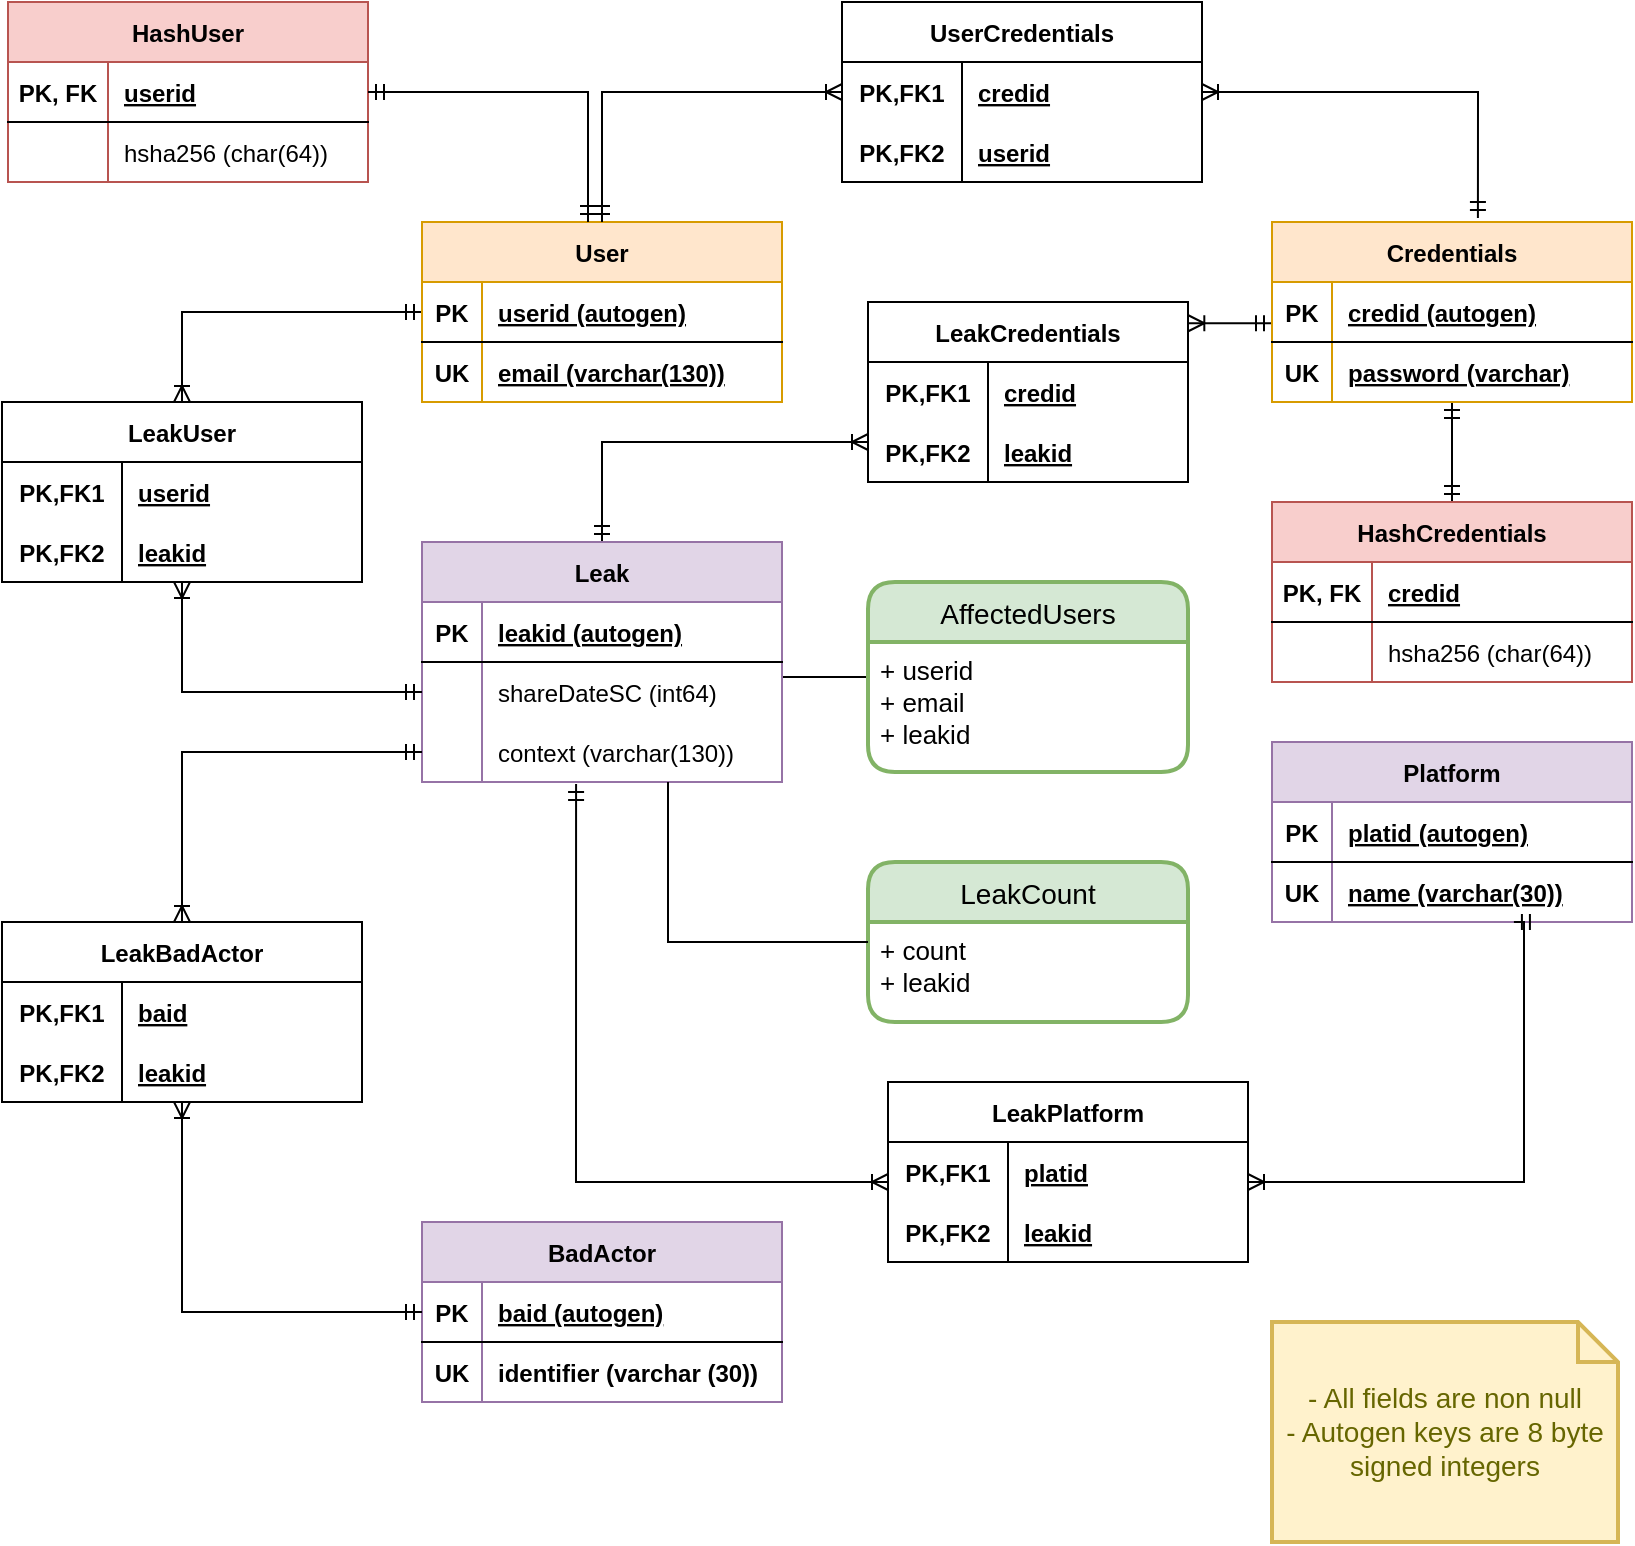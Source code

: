 <mxfile version="20.7.4" type="device"><diagram id="2lZvDwPtLDNvlk9NpmZA" name="Página-1"><mxGraphModel dx="1434" dy="802" grid="1" gridSize="10" guides="1" tooltips="1" connect="1" arrows="1" fold="1" page="1" pageScale="1" pageWidth="827" pageHeight="1169" math="0" shadow="0"><root><mxCell id="0"/><mxCell id="1" parent="0"/><mxCell id="oQbs-9D3f57Cj6SxZr3Y-17" style="edgeStyle=orthogonalEdgeStyle;rounded=0;orthogonalLoop=1;jettySize=auto;html=1;entryX=1.001;entryY=0.118;entryDx=0;entryDy=0;entryPerimeter=0;startArrow=ERmandOne;startFill=0;endArrow=ERoneToMany;endFill=0;exitX=0;exitY=0.687;exitDx=0;exitDy=0;exitPerimeter=0;" parent="1" source="utP0PABPu5O3EFl9g8AY-45" target="oQbs-9D3f57Cj6SxZr3Y-1" edge="1"><mxGeometry relative="1" as="geometry"><Array as="points"/></mxGeometry></mxCell><mxCell id="utP0PABPu5O3EFl9g8AY-27" value="UserCredentials" style="shape=table;startSize=30;container=1;collapsible=1;childLayout=tableLayout;fixedRows=1;rowLines=0;fontStyle=1;align=center;resizeLast=1;" parent="1" vertex="1"><mxGeometry x="427" y="40" width="180" height="90" as="geometry"/></mxCell><mxCell id="utP0PABPu5O3EFl9g8AY-28" value="" style="shape=tableRow;horizontal=0;startSize=0;swimlaneHead=0;swimlaneBody=0;fillColor=none;collapsible=0;dropTarget=0;points=[[0,0.5],[1,0.5]];portConstraint=eastwest;top=0;left=0;right=0;bottom=0;" parent="utP0PABPu5O3EFl9g8AY-27" vertex="1"><mxGeometry y="30" width="180" height="30" as="geometry"/></mxCell><mxCell id="utP0PABPu5O3EFl9g8AY-29" value="PK,FK1" style="shape=partialRectangle;connectable=0;fillColor=none;top=0;left=0;bottom=0;right=0;fontStyle=1;overflow=hidden;" parent="utP0PABPu5O3EFl9g8AY-28" vertex="1"><mxGeometry width="60" height="30" as="geometry"><mxRectangle width="60" height="30" as="alternateBounds"/></mxGeometry></mxCell><mxCell id="utP0PABPu5O3EFl9g8AY-30" value="credid" style="shape=partialRectangle;connectable=0;fillColor=none;top=0;left=0;bottom=0;right=0;align=left;spacingLeft=6;fontStyle=5;overflow=hidden;" parent="utP0PABPu5O3EFl9g8AY-28" vertex="1"><mxGeometry x="60" width="120" height="30" as="geometry"><mxRectangle width="120" height="30" as="alternateBounds"/></mxGeometry></mxCell><mxCell id="utP0PABPu5O3EFl9g8AY-31" value="" style="shape=tableRow;horizontal=0;startSize=0;swimlaneHead=0;swimlaneBody=0;fillColor=none;collapsible=0;dropTarget=0;points=[[0,0.5],[1,0.5]];portConstraint=eastwest;top=0;left=0;right=0;bottom=1;" parent="utP0PABPu5O3EFl9g8AY-27" vertex="1"><mxGeometry y="60" width="180" height="30" as="geometry"/></mxCell><mxCell id="utP0PABPu5O3EFl9g8AY-32" value="PK,FK2" style="shape=partialRectangle;connectable=0;fillColor=none;top=0;left=0;bottom=0;right=0;fontStyle=1;overflow=hidden;" parent="utP0PABPu5O3EFl9g8AY-31" vertex="1"><mxGeometry width="60" height="30" as="geometry"><mxRectangle width="60" height="30" as="alternateBounds"/></mxGeometry></mxCell><mxCell id="utP0PABPu5O3EFl9g8AY-33" value="userid" style="shape=partialRectangle;connectable=0;fillColor=none;top=0;left=0;bottom=0;right=0;align=left;spacingLeft=6;fontStyle=5;overflow=hidden;" parent="utP0PABPu5O3EFl9g8AY-31" vertex="1"><mxGeometry x="60" width="120" height="30" as="geometry"><mxRectangle width="120" height="30" as="alternateBounds"/></mxGeometry></mxCell><mxCell id="7g5kdGe2M9_2REPVKnSn-35" style="edgeStyle=orthogonalEdgeStyle;rounded=0;orthogonalLoop=1;jettySize=auto;html=1;startArrow=ERmandOne;startFill=0;endArrow=ERmandOne;endFill=0;" edge="1" parent="1" source="utP0PABPu5O3EFl9g8AY-44" target="7g5kdGe2M9_2REPVKnSn-27"><mxGeometry relative="1" as="geometry"/></mxCell><mxCell id="utP0PABPu5O3EFl9g8AY-44" value="Credentials" style="shape=table;startSize=30;container=1;collapsible=1;childLayout=tableLayout;fixedRows=1;rowLines=0;fontStyle=1;align=center;resizeLast=1;fillColor=#ffe6cc;strokeColor=#d79b00;" parent="1" vertex="1"><mxGeometry x="642" y="150" width="180" height="90" as="geometry"/></mxCell><mxCell id="utP0PABPu5O3EFl9g8AY-45" value="" style="shape=tableRow;horizontal=0;startSize=0;swimlaneHead=0;swimlaneBody=0;fillColor=none;collapsible=0;dropTarget=0;points=[[0,0.5],[1,0.5]];portConstraint=eastwest;top=0;left=0;right=0;bottom=1;" parent="utP0PABPu5O3EFl9g8AY-44" vertex="1"><mxGeometry y="30" width="180" height="30" as="geometry"/></mxCell><mxCell id="utP0PABPu5O3EFl9g8AY-46" value="PK" style="shape=partialRectangle;connectable=0;fillColor=none;top=0;left=0;bottom=0;right=0;fontStyle=1;overflow=hidden;" parent="utP0PABPu5O3EFl9g8AY-45" vertex="1"><mxGeometry width="30" height="30" as="geometry"><mxRectangle width="30" height="30" as="alternateBounds"/></mxGeometry></mxCell><mxCell id="utP0PABPu5O3EFl9g8AY-47" value="credid (autogen)" style="shape=partialRectangle;connectable=0;fillColor=none;top=0;left=0;bottom=0;right=0;align=left;spacingLeft=6;fontStyle=5;overflow=hidden;" parent="utP0PABPu5O3EFl9g8AY-45" vertex="1"><mxGeometry x="30" width="150" height="30" as="geometry"><mxRectangle width="150" height="30" as="alternateBounds"/></mxGeometry></mxCell><mxCell id="utP0PABPu5O3EFl9g8AY-48" value="" style="shape=tableRow;horizontal=0;startSize=0;swimlaneHead=0;swimlaneBody=0;fillColor=none;collapsible=0;dropTarget=0;points=[[0,0.5],[1,0.5]];portConstraint=eastwest;top=0;left=0;right=0;bottom=0;" parent="utP0PABPu5O3EFl9g8AY-44" vertex="1"><mxGeometry y="60" width="180" height="30" as="geometry"/></mxCell><mxCell id="utP0PABPu5O3EFl9g8AY-49" value="UK" style="shape=partialRectangle;connectable=0;fillColor=none;top=0;left=0;bottom=0;right=0;editable=1;overflow=hidden;fontStyle=1" parent="utP0PABPu5O3EFl9g8AY-48" vertex="1"><mxGeometry width="30" height="30" as="geometry"><mxRectangle width="30" height="30" as="alternateBounds"/></mxGeometry></mxCell><mxCell id="utP0PABPu5O3EFl9g8AY-50" value="password (varchar)" style="shape=partialRectangle;connectable=0;fillColor=none;top=0;left=0;bottom=0;right=0;align=left;spacingLeft=6;overflow=hidden;fontStyle=5" parent="utP0PABPu5O3EFl9g8AY-48" vertex="1"><mxGeometry x="30" width="150" height="30" as="geometry"><mxRectangle width="150" height="30" as="alternateBounds"/></mxGeometry></mxCell><mxCell id="O2wscALlZlWQ1jDV1_Ka-6" style="edgeStyle=orthogonalEdgeStyle;rounded=0;orthogonalLoop=1;jettySize=auto;html=1;fontSize=13;endArrow=none;endFill=0;entryX=0;entryY=0.5;entryDx=0;entryDy=0;" parent="1" source="utP0PABPu5O3EFl9g8AY-65" target="O2wscALlZlWQ1jDV1_Ka-1" edge="1"><mxGeometry relative="1" as="geometry"><mxPoint x="410" y="260" as="targetPoint"/><Array as="points"><mxPoint x="440" y="378"/></Array></mxGeometry></mxCell><mxCell id="oQbs-9D3f57Cj6SxZr3Y-15" style="edgeStyle=orthogonalEdgeStyle;rounded=0;orthogonalLoop=1;jettySize=auto;html=1;endArrow=ERoneToMany;endFill=0;startArrow=ERmandOne;startFill=0;" parent="1" source="utP0PABPu5O3EFl9g8AY-65" target="oQbs-9D3f57Cj6SxZr3Y-5" edge="1"><mxGeometry relative="1" as="geometry"><mxPoint x="420" y="260" as="targetPoint"/><Array as="points"><mxPoint x="307" y="260"/></Array></mxGeometry></mxCell><mxCell id="utP0PABPu5O3EFl9g8AY-65" value="Leak" style="shape=table;startSize=30;container=1;collapsible=1;childLayout=tableLayout;fixedRows=1;rowLines=0;fontStyle=1;align=center;resizeLast=1;fillColor=#e1d5e7;strokeColor=#9673a6;" parent="1" vertex="1"><mxGeometry x="217" y="310" width="180" height="120" as="geometry"/></mxCell><mxCell id="utP0PABPu5O3EFl9g8AY-66" value="" style="shape=tableRow;horizontal=0;startSize=0;swimlaneHead=0;swimlaneBody=0;fillColor=none;collapsible=0;dropTarget=0;points=[[0,0.5],[1,0.5]];portConstraint=eastwest;top=0;left=0;right=0;bottom=1;" parent="utP0PABPu5O3EFl9g8AY-65" vertex="1"><mxGeometry y="30" width="180" height="30" as="geometry"/></mxCell><mxCell id="utP0PABPu5O3EFl9g8AY-67" value="PK" style="shape=partialRectangle;connectable=0;fillColor=none;top=0;left=0;bottom=0;right=0;fontStyle=1;overflow=hidden;" parent="utP0PABPu5O3EFl9g8AY-66" vertex="1"><mxGeometry width="30" height="30" as="geometry"><mxRectangle width="30" height="30" as="alternateBounds"/></mxGeometry></mxCell><mxCell id="utP0PABPu5O3EFl9g8AY-68" value="leakid (autogen)" style="shape=partialRectangle;connectable=0;fillColor=none;top=0;left=0;bottom=0;right=0;align=left;spacingLeft=6;fontStyle=5;overflow=hidden;" parent="utP0PABPu5O3EFl9g8AY-66" vertex="1"><mxGeometry x="30" width="150" height="30" as="geometry"><mxRectangle width="150" height="30" as="alternateBounds"/></mxGeometry></mxCell><mxCell id="utP0PABPu5O3EFl9g8AY-69" value="" style="shape=tableRow;horizontal=0;startSize=0;swimlaneHead=0;swimlaneBody=0;fillColor=none;collapsible=0;dropTarget=0;points=[[0,0.5],[1,0.5]];portConstraint=eastwest;top=0;left=0;right=0;bottom=0;" parent="utP0PABPu5O3EFl9g8AY-65" vertex="1"><mxGeometry y="60" width="180" height="30" as="geometry"/></mxCell><mxCell id="utP0PABPu5O3EFl9g8AY-70" value="" style="shape=partialRectangle;connectable=0;fillColor=none;top=0;left=0;bottom=0;right=0;editable=1;overflow=hidden;" parent="utP0PABPu5O3EFl9g8AY-69" vertex="1"><mxGeometry width="30" height="30" as="geometry"><mxRectangle width="30" height="30" as="alternateBounds"/></mxGeometry></mxCell><mxCell id="utP0PABPu5O3EFl9g8AY-71" value="shareDateSC (int64)" style="shape=partialRectangle;connectable=0;fillColor=none;top=0;left=0;bottom=0;right=0;align=left;spacingLeft=6;overflow=hidden;" parent="utP0PABPu5O3EFl9g8AY-69" vertex="1"><mxGeometry x="30" width="150" height="30" as="geometry"><mxRectangle width="150" height="30" as="alternateBounds"/></mxGeometry></mxCell><mxCell id="utP0PABPu5O3EFl9g8AY-72" value="" style="shape=tableRow;horizontal=0;startSize=0;swimlaneHead=0;swimlaneBody=0;fillColor=none;collapsible=0;dropTarget=0;points=[[0,0.5],[1,0.5]];portConstraint=eastwest;top=0;left=0;right=0;bottom=0;" parent="utP0PABPu5O3EFl9g8AY-65" vertex="1"><mxGeometry y="90" width="180" height="30" as="geometry"/></mxCell><mxCell id="utP0PABPu5O3EFl9g8AY-73" value="" style="shape=partialRectangle;connectable=0;fillColor=none;top=0;left=0;bottom=0;right=0;editable=1;overflow=hidden;" parent="utP0PABPu5O3EFl9g8AY-72" vertex="1"><mxGeometry width="30" height="30" as="geometry"><mxRectangle width="30" height="30" as="alternateBounds"/></mxGeometry></mxCell><mxCell id="utP0PABPu5O3EFl9g8AY-74" value="context (varchar(130))" style="shape=partialRectangle;connectable=0;fillColor=none;top=0;left=0;bottom=0;right=0;align=left;spacingLeft=6;overflow=hidden;" parent="utP0PABPu5O3EFl9g8AY-72" vertex="1"><mxGeometry x="30" width="150" height="30" as="geometry"><mxRectangle width="150" height="30" as="alternateBounds"/></mxGeometry></mxCell><mxCell id="BdlYdFdV29I3SJ9FGg6k-8" style="edgeStyle=orthogonalEdgeStyle;rounded=0;orthogonalLoop=1;jettySize=auto;html=1;entryX=0;entryY=0.5;entryDx=0;entryDy=0;startArrow=ERoneToMany;startFill=0;endArrow=ERmandOne;endFill=0;" parent="1" source="utP0PABPu5O3EFl9g8AY-79" target="utP0PABPu5O3EFl9g8AY-94" edge="1"><mxGeometry relative="1" as="geometry"/></mxCell><mxCell id="BdlYdFdV29I3SJ9FGg6k-9" style="edgeStyle=orthogonalEdgeStyle;rounded=0;orthogonalLoop=1;jettySize=auto;html=1;entryX=0;entryY=0.5;entryDx=0;entryDy=0;startArrow=ERoneToMany;startFill=0;endArrow=ERmandOne;endFill=0;" parent="1" source="utP0PABPu5O3EFl9g8AY-79" target="utP0PABPu5O3EFl9g8AY-69" edge="1"><mxGeometry relative="1" as="geometry"/></mxCell><mxCell id="utP0PABPu5O3EFl9g8AY-79" value="LeakUser" style="shape=table;startSize=30;container=1;collapsible=1;childLayout=tableLayout;fixedRows=1;rowLines=0;fontStyle=1;align=center;resizeLast=1;" parent="1" vertex="1"><mxGeometry x="7" y="240" width="180" height="90" as="geometry"/></mxCell><mxCell id="utP0PABPu5O3EFl9g8AY-80" value="" style="shape=tableRow;horizontal=0;startSize=0;swimlaneHead=0;swimlaneBody=0;fillColor=none;collapsible=0;dropTarget=0;points=[[0,0.5],[1,0.5]];portConstraint=eastwest;top=0;left=0;right=0;bottom=0;" parent="utP0PABPu5O3EFl9g8AY-79" vertex="1"><mxGeometry y="30" width="180" height="30" as="geometry"/></mxCell><mxCell id="utP0PABPu5O3EFl9g8AY-81" value="PK,FK1" style="shape=partialRectangle;connectable=0;fillColor=none;top=0;left=0;bottom=0;right=0;fontStyle=1;overflow=hidden;" parent="utP0PABPu5O3EFl9g8AY-80" vertex="1"><mxGeometry width="60" height="30" as="geometry"><mxRectangle width="60" height="30" as="alternateBounds"/></mxGeometry></mxCell><mxCell id="utP0PABPu5O3EFl9g8AY-82" value="userid" style="shape=partialRectangle;connectable=0;fillColor=none;top=0;left=0;bottom=0;right=0;align=left;spacingLeft=6;fontStyle=5;overflow=hidden;" parent="utP0PABPu5O3EFl9g8AY-80" vertex="1"><mxGeometry x="60" width="120" height="30" as="geometry"><mxRectangle width="120" height="30" as="alternateBounds"/></mxGeometry></mxCell><mxCell id="utP0PABPu5O3EFl9g8AY-83" value="" style="shape=tableRow;horizontal=0;startSize=0;swimlaneHead=0;swimlaneBody=0;fillColor=none;collapsible=0;dropTarget=0;points=[[0,0.5],[1,0.5]];portConstraint=eastwest;top=0;left=0;right=0;bottom=1;" parent="utP0PABPu5O3EFl9g8AY-79" vertex="1"><mxGeometry y="60" width="180" height="30" as="geometry"/></mxCell><mxCell id="utP0PABPu5O3EFl9g8AY-84" value="PK,FK2" style="shape=partialRectangle;connectable=0;fillColor=none;top=0;left=0;bottom=0;right=0;fontStyle=1;overflow=hidden;" parent="utP0PABPu5O3EFl9g8AY-83" vertex="1"><mxGeometry width="60" height="30" as="geometry"><mxRectangle width="60" height="30" as="alternateBounds"/></mxGeometry></mxCell><mxCell id="utP0PABPu5O3EFl9g8AY-85" value="leakid" style="shape=partialRectangle;connectable=0;fillColor=none;top=0;left=0;bottom=0;right=0;align=left;spacingLeft=6;fontStyle=5;overflow=hidden;" parent="utP0PABPu5O3EFl9g8AY-83" vertex="1"><mxGeometry x="60" width="120" height="30" as="geometry"><mxRectangle width="120" height="30" as="alternateBounds"/></mxGeometry></mxCell><mxCell id="utP0PABPu5O3EFl9g8AY-93" value="User" style="shape=table;startSize=30;container=1;collapsible=1;childLayout=tableLayout;fixedRows=1;rowLines=0;fontStyle=1;align=center;resizeLast=1;fillColor=#ffe6cc;strokeColor=#d79b00;" parent="1" vertex="1"><mxGeometry x="217" y="150" width="180" height="90" as="geometry"/></mxCell><mxCell id="utP0PABPu5O3EFl9g8AY-94" value="" style="shape=tableRow;horizontal=0;startSize=0;swimlaneHead=0;swimlaneBody=0;fillColor=none;collapsible=0;dropTarget=0;points=[[0,0.5],[1,0.5]];portConstraint=eastwest;top=0;left=0;right=0;bottom=1;" parent="utP0PABPu5O3EFl9g8AY-93" vertex="1"><mxGeometry y="30" width="180" height="30" as="geometry"/></mxCell><mxCell id="utP0PABPu5O3EFl9g8AY-95" value="PK" style="shape=partialRectangle;connectable=0;fillColor=none;top=0;left=0;bottom=0;right=0;fontStyle=1;overflow=hidden;" parent="utP0PABPu5O3EFl9g8AY-94" vertex="1"><mxGeometry width="30" height="30" as="geometry"><mxRectangle width="30" height="30" as="alternateBounds"/></mxGeometry></mxCell><mxCell id="utP0PABPu5O3EFl9g8AY-96" value="userid (autogen)" style="shape=partialRectangle;connectable=0;fillColor=none;top=0;left=0;bottom=0;right=0;align=left;spacingLeft=6;fontStyle=5;overflow=hidden;" parent="utP0PABPu5O3EFl9g8AY-94" vertex="1"><mxGeometry x="30" width="150" height="30" as="geometry"><mxRectangle width="150" height="30" as="alternateBounds"/></mxGeometry></mxCell><mxCell id="utP0PABPu5O3EFl9g8AY-97" value="" style="shape=tableRow;horizontal=0;startSize=0;swimlaneHead=0;swimlaneBody=0;fillColor=none;collapsible=0;dropTarget=0;points=[[0,0.5],[1,0.5]];portConstraint=eastwest;top=0;left=0;right=0;bottom=0;" parent="utP0PABPu5O3EFl9g8AY-93" vertex="1"><mxGeometry y="60" width="180" height="30" as="geometry"/></mxCell><mxCell id="utP0PABPu5O3EFl9g8AY-98" value="UK" style="shape=partialRectangle;connectable=0;fillColor=none;top=0;left=0;bottom=0;right=0;editable=1;overflow=hidden;fontStyle=1" parent="utP0PABPu5O3EFl9g8AY-97" vertex="1"><mxGeometry width="30" height="30" as="geometry"><mxRectangle width="30" height="30" as="alternateBounds"/></mxGeometry></mxCell><mxCell id="utP0PABPu5O3EFl9g8AY-99" value="email (varchar(130))" style="shape=partialRectangle;connectable=0;fillColor=none;top=0;left=0;bottom=0;right=0;align=left;spacingLeft=6;overflow=hidden;fontStyle=5" parent="utP0PABPu5O3EFl9g8AY-97" vertex="1"><mxGeometry x="30" width="150" height="30" as="geometry"><mxRectangle width="150" height="30" as="alternateBounds"/></mxGeometry></mxCell><mxCell id="utP0PABPu5O3EFl9g8AY-115" value="Platform" style="shape=table;startSize=30;container=1;collapsible=1;childLayout=tableLayout;fixedRows=1;rowLines=0;fontStyle=1;align=center;resizeLast=1;fillColor=#e1d5e7;strokeColor=#9673a6;" parent="1" vertex="1"><mxGeometry x="642" y="410" width="180" height="90" as="geometry"/></mxCell><mxCell id="utP0PABPu5O3EFl9g8AY-116" value="" style="shape=tableRow;horizontal=0;startSize=0;swimlaneHead=0;swimlaneBody=0;fillColor=none;collapsible=0;dropTarget=0;points=[[0,0.5],[1,0.5]];portConstraint=eastwest;top=0;left=0;right=0;bottom=1;" parent="utP0PABPu5O3EFl9g8AY-115" vertex="1"><mxGeometry y="30" width="180" height="30" as="geometry"/></mxCell><mxCell id="utP0PABPu5O3EFl9g8AY-117" value="PK" style="shape=partialRectangle;connectable=0;fillColor=none;top=0;left=0;bottom=0;right=0;fontStyle=1;overflow=hidden;" parent="utP0PABPu5O3EFl9g8AY-116" vertex="1"><mxGeometry width="30" height="30" as="geometry"><mxRectangle width="30" height="30" as="alternateBounds"/></mxGeometry></mxCell><mxCell id="utP0PABPu5O3EFl9g8AY-118" value="platid (autogen)" style="shape=partialRectangle;connectable=0;fillColor=none;top=0;left=0;bottom=0;right=0;align=left;spacingLeft=6;fontStyle=5;overflow=hidden;" parent="utP0PABPu5O3EFl9g8AY-116" vertex="1"><mxGeometry x="30" width="150" height="30" as="geometry"><mxRectangle width="150" height="30" as="alternateBounds"/></mxGeometry></mxCell><mxCell id="utP0PABPu5O3EFl9g8AY-119" value="" style="shape=tableRow;horizontal=0;startSize=0;swimlaneHead=0;swimlaneBody=0;fillColor=none;collapsible=0;dropTarget=0;points=[[0,0.5],[1,0.5]];portConstraint=eastwest;top=0;left=0;right=0;bottom=0;" parent="utP0PABPu5O3EFl9g8AY-115" vertex="1"><mxGeometry y="60" width="180" height="30" as="geometry"/></mxCell><mxCell id="utP0PABPu5O3EFl9g8AY-120" value="UK" style="shape=partialRectangle;connectable=0;fillColor=none;top=0;left=0;bottom=0;right=0;editable=1;overflow=hidden;fontStyle=1" parent="utP0PABPu5O3EFl9g8AY-119" vertex="1"><mxGeometry width="30" height="30" as="geometry"><mxRectangle width="30" height="30" as="alternateBounds"/></mxGeometry></mxCell><mxCell id="utP0PABPu5O3EFl9g8AY-121" value="name (varchar(30))" style="shape=partialRectangle;connectable=0;fillColor=none;top=0;left=0;bottom=0;right=0;align=left;spacingLeft=6;overflow=hidden;fontStyle=5" parent="utP0PABPu5O3EFl9g8AY-119" vertex="1"><mxGeometry x="30" width="150" height="30" as="geometry"><mxRectangle width="150" height="30" as="alternateBounds"/></mxGeometry></mxCell><mxCell id="utP0PABPu5O3EFl9g8AY-128" value="LeakPlatform" style="shape=table;startSize=30;container=1;collapsible=1;childLayout=tableLayout;fixedRows=1;rowLines=0;fontStyle=1;align=center;resizeLast=1;" parent="1" vertex="1"><mxGeometry x="450" y="580" width="180" height="90" as="geometry"/></mxCell><mxCell id="utP0PABPu5O3EFl9g8AY-129" value="" style="shape=tableRow;horizontal=0;startSize=0;swimlaneHead=0;swimlaneBody=0;fillColor=none;collapsible=0;dropTarget=0;points=[[0,0.5],[1,0.5]];portConstraint=eastwest;top=0;left=0;right=0;bottom=0;" parent="utP0PABPu5O3EFl9g8AY-128" vertex="1"><mxGeometry y="30" width="180" height="30" as="geometry"/></mxCell><mxCell id="utP0PABPu5O3EFl9g8AY-130" value="PK,FK1" style="shape=partialRectangle;connectable=0;fillColor=none;top=0;left=0;bottom=0;right=0;fontStyle=1;overflow=hidden;" parent="utP0PABPu5O3EFl9g8AY-129" vertex="1"><mxGeometry width="60" height="30" as="geometry"><mxRectangle width="60" height="30" as="alternateBounds"/></mxGeometry></mxCell><mxCell id="utP0PABPu5O3EFl9g8AY-131" value="platid" style="shape=partialRectangle;connectable=0;fillColor=none;top=0;left=0;bottom=0;right=0;align=left;spacingLeft=6;fontStyle=5;overflow=hidden;" parent="utP0PABPu5O3EFl9g8AY-129" vertex="1"><mxGeometry x="60" width="120" height="30" as="geometry"><mxRectangle width="120" height="30" as="alternateBounds"/></mxGeometry></mxCell><mxCell id="utP0PABPu5O3EFl9g8AY-132" value="" style="shape=tableRow;horizontal=0;startSize=0;swimlaneHead=0;swimlaneBody=0;fillColor=none;collapsible=0;dropTarget=0;points=[[0,0.5],[1,0.5]];portConstraint=eastwest;top=0;left=0;right=0;bottom=1;" parent="utP0PABPu5O3EFl9g8AY-128" vertex="1"><mxGeometry y="60" width="180" height="30" as="geometry"/></mxCell><mxCell id="utP0PABPu5O3EFl9g8AY-133" value="PK,FK2" style="shape=partialRectangle;connectable=0;fillColor=none;top=0;left=0;bottom=0;right=0;fontStyle=1;overflow=hidden;" parent="utP0PABPu5O3EFl9g8AY-132" vertex="1"><mxGeometry width="60" height="30" as="geometry"><mxRectangle width="60" height="30" as="alternateBounds"/></mxGeometry></mxCell><mxCell id="utP0PABPu5O3EFl9g8AY-134" value="leakid" style="shape=partialRectangle;connectable=0;fillColor=none;top=0;left=0;bottom=0;right=0;align=left;spacingLeft=6;fontStyle=5;overflow=hidden;" parent="utP0PABPu5O3EFl9g8AY-132" vertex="1"><mxGeometry x="60" width="120" height="30" as="geometry"><mxRectangle width="120" height="30" as="alternateBounds"/></mxGeometry></mxCell><mxCell id="utP0PABPu5O3EFl9g8AY-141" value="BadActor" style="shape=table;startSize=30;container=1;collapsible=1;childLayout=tableLayout;fixedRows=1;rowLines=0;fontStyle=1;align=center;resizeLast=1;fillColor=#e1d5e7;strokeColor=#9673a6;" parent="1" vertex="1"><mxGeometry x="217" y="650" width="180" height="90" as="geometry"/></mxCell><mxCell id="utP0PABPu5O3EFl9g8AY-142" value="" style="shape=tableRow;horizontal=0;startSize=0;swimlaneHead=0;swimlaneBody=0;fillColor=none;collapsible=0;dropTarget=0;points=[[0,0.5],[1,0.5]];portConstraint=eastwest;top=0;left=0;right=0;bottom=1;" parent="utP0PABPu5O3EFl9g8AY-141" vertex="1"><mxGeometry y="30" width="180" height="30" as="geometry"/></mxCell><mxCell id="utP0PABPu5O3EFl9g8AY-143" value="PK" style="shape=partialRectangle;connectable=0;fillColor=none;top=0;left=0;bottom=0;right=0;fontStyle=1;overflow=hidden;" parent="utP0PABPu5O3EFl9g8AY-142" vertex="1"><mxGeometry width="30" height="30" as="geometry"><mxRectangle width="30" height="30" as="alternateBounds"/></mxGeometry></mxCell><mxCell id="utP0PABPu5O3EFl9g8AY-144" value="baid (autogen)" style="shape=partialRectangle;connectable=0;fillColor=none;top=0;left=0;bottom=0;right=0;align=left;spacingLeft=6;fontStyle=5;overflow=hidden;" parent="utP0PABPu5O3EFl9g8AY-142" vertex="1"><mxGeometry x="30" width="150" height="30" as="geometry"><mxRectangle width="150" height="30" as="alternateBounds"/></mxGeometry></mxCell><mxCell id="utP0PABPu5O3EFl9g8AY-145" value="" style="shape=tableRow;horizontal=0;startSize=0;swimlaneHead=0;swimlaneBody=0;fillColor=none;collapsible=0;dropTarget=0;points=[[0,0.5],[1,0.5]];portConstraint=eastwest;top=0;left=0;right=0;bottom=0;" parent="utP0PABPu5O3EFl9g8AY-141" vertex="1"><mxGeometry y="60" width="180" height="30" as="geometry"/></mxCell><mxCell id="utP0PABPu5O3EFl9g8AY-146" value="UK" style="shape=partialRectangle;connectable=0;fillColor=none;top=0;left=0;bottom=0;right=0;editable=1;overflow=hidden;fontStyle=1" parent="utP0PABPu5O3EFl9g8AY-145" vertex="1"><mxGeometry width="30" height="30" as="geometry"><mxRectangle width="30" height="30" as="alternateBounds"/></mxGeometry></mxCell><mxCell id="utP0PABPu5O3EFl9g8AY-147" value="identifier (varchar (30))" style="shape=partialRectangle;connectable=0;fillColor=none;top=0;left=0;bottom=0;right=0;align=left;spacingLeft=6;overflow=hidden;fontStyle=1" parent="utP0PABPu5O3EFl9g8AY-145" vertex="1"><mxGeometry x="30" width="150" height="30" as="geometry"><mxRectangle width="150" height="30" as="alternateBounds"/></mxGeometry></mxCell><mxCell id="BdlYdFdV29I3SJ9FGg6k-10" style="edgeStyle=orthogonalEdgeStyle;rounded=0;orthogonalLoop=1;jettySize=auto;html=1;entryX=0;entryY=0.5;entryDx=0;entryDy=0;startArrow=ERoneToMany;startFill=0;endArrow=ERmandOne;endFill=0;" parent="1" source="utP0PABPu5O3EFl9g8AY-154" target="utP0PABPu5O3EFl9g8AY-142" edge="1"><mxGeometry relative="1" as="geometry"/></mxCell><mxCell id="BdlYdFdV29I3SJ9FGg6k-12" style="edgeStyle=orthogonalEdgeStyle;rounded=0;orthogonalLoop=1;jettySize=auto;html=1;entryX=0;entryY=0.5;entryDx=0;entryDy=0;startArrow=ERoneToMany;startFill=0;endArrow=ERmandOne;endFill=0;" parent="1" source="utP0PABPu5O3EFl9g8AY-154" target="utP0PABPu5O3EFl9g8AY-72" edge="1"><mxGeometry relative="1" as="geometry"/></mxCell><mxCell id="utP0PABPu5O3EFl9g8AY-154" value="LeakBadActor" style="shape=table;startSize=30;container=1;collapsible=1;childLayout=tableLayout;fixedRows=1;rowLines=0;fontStyle=1;align=center;resizeLast=1;" parent="1" vertex="1"><mxGeometry x="7" y="500" width="180" height="90" as="geometry"/></mxCell><mxCell id="utP0PABPu5O3EFl9g8AY-155" value="" style="shape=tableRow;horizontal=0;startSize=0;swimlaneHead=0;swimlaneBody=0;fillColor=none;collapsible=0;dropTarget=0;points=[[0,0.5],[1,0.5]];portConstraint=eastwest;top=0;left=0;right=0;bottom=0;" parent="utP0PABPu5O3EFl9g8AY-154" vertex="1"><mxGeometry y="30" width="180" height="30" as="geometry"/></mxCell><mxCell id="utP0PABPu5O3EFl9g8AY-156" value="PK,FK1" style="shape=partialRectangle;connectable=0;fillColor=none;top=0;left=0;bottom=0;right=0;fontStyle=1;overflow=hidden;" parent="utP0PABPu5O3EFl9g8AY-155" vertex="1"><mxGeometry width="60" height="30" as="geometry"><mxRectangle width="60" height="30" as="alternateBounds"/></mxGeometry></mxCell><mxCell id="utP0PABPu5O3EFl9g8AY-157" value="baid" style="shape=partialRectangle;connectable=0;fillColor=none;top=0;left=0;bottom=0;right=0;align=left;spacingLeft=6;fontStyle=5;overflow=hidden;" parent="utP0PABPu5O3EFl9g8AY-155" vertex="1"><mxGeometry x="60" width="120" height="30" as="geometry"><mxRectangle width="120" height="30" as="alternateBounds"/></mxGeometry></mxCell><mxCell id="utP0PABPu5O3EFl9g8AY-158" value="" style="shape=tableRow;horizontal=0;startSize=0;swimlaneHead=0;swimlaneBody=0;fillColor=none;collapsible=0;dropTarget=0;points=[[0,0.5],[1,0.5]];portConstraint=eastwest;top=0;left=0;right=0;bottom=1;" parent="utP0PABPu5O3EFl9g8AY-154" vertex="1"><mxGeometry y="60" width="180" height="30" as="geometry"/></mxCell><mxCell id="utP0PABPu5O3EFl9g8AY-159" value="PK,FK2" style="shape=partialRectangle;connectable=0;fillColor=none;top=0;left=0;bottom=0;right=0;fontStyle=1;overflow=hidden;" parent="utP0PABPu5O3EFl9g8AY-158" vertex="1"><mxGeometry width="60" height="30" as="geometry"><mxRectangle width="60" height="30" as="alternateBounds"/></mxGeometry></mxCell><mxCell id="utP0PABPu5O3EFl9g8AY-160" value="leakid" style="shape=partialRectangle;connectable=0;fillColor=none;top=0;left=0;bottom=0;right=0;align=left;spacingLeft=6;fontStyle=5;overflow=hidden;" parent="utP0PABPu5O3EFl9g8AY-158" vertex="1"><mxGeometry x="60" width="120" height="30" as="geometry"><mxRectangle width="120" height="30" as="alternateBounds"/></mxGeometry></mxCell><mxCell id="BdlYdFdV29I3SJ9FGg6k-3" style="rounded=0;orthogonalLoop=1;jettySize=auto;html=1;entryX=0.5;entryY=0;entryDx=0;entryDy=0;startArrow=ERoneToMany;startFill=0;endArrow=ERmandOne;endFill=0;edgeStyle=orthogonalEdgeStyle;" parent="1" source="utP0PABPu5O3EFl9g8AY-28" target="utP0PABPu5O3EFl9g8AY-93" edge="1"><mxGeometry relative="1" as="geometry"/></mxCell><mxCell id="BdlYdFdV29I3SJ9FGg6k-4" style="edgeStyle=orthogonalEdgeStyle;rounded=0;orthogonalLoop=1;jettySize=auto;html=1;entryX=0.572;entryY=-0.022;entryDx=0;entryDy=0;startArrow=ERoneToMany;startFill=0;endArrow=ERmandOne;endFill=0;entryPerimeter=0;" parent="1" source="utP0PABPu5O3EFl9g8AY-28" target="utP0PABPu5O3EFl9g8AY-44" edge="1"><mxGeometry relative="1" as="geometry"/></mxCell><mxCell id="BdlYdFdV29I3SJ9FGg6k-5" style="edgeStyle=orthogonalEdgeStyle;rounded=0;orthogonalLoop=1;jettySize=auto;html=1;entryX=0.428;entryY=1.033;entryDx=0;entryDy=0;entryPerimeter=0;startArrow=ERoneToMany;startFill=0;endArrow=ERmandOne;endFill=0;" parent="1" target="utP0PABPu5O3EFl9g8AY-72" edge="1"><mxGeometry relative="1" as="geometry"><Array as="points"><mxPoint x="450" y="630"/><mxPoint x="294" y="630"/></Array><mxPoint x="450" y="630" as="sourcePoint"/></mxGeometry></mxCell><mxCell id="BdlYdFdV29I3SJ9FGg6k-6" style="edgeStyle=orthogonalEdgeStyle;rounded=0;orthogonalLoop=1;jettySize=auto;html=1;entryX=0.672;entryY=1;entryDx=0;entryDy=0;entryPerimeter=0;startArrow=ERoneToMany;startFill=0;endArrow=ERmandOne;endFill=0;" parent="1" target="utP0PABPu5O3EFl9g8AY-119" edge="1"><mxGeometry relative="1" as="geometry"><Array as="points"><mxPoint x="630" y="630"/><mxPoint x="768" y="630"/></Array><mxPoint x="630" y="630" as="sourcePoint"/></mxGeometry></mxCell><mxCell id="O2wscALlZlWQ1jDV1_Ka-1" value="AffectedUsers" style="swimlane;childLayout=stackLayout;horizontal=1;startSize=30;horizontalStack=0;rounded=1;fontSize=14;fontStyle=0;strokeWidth=2;resizeParent=0;resizeLast=1;shadow=0;dashed=0;align=center;fillColor=#d5e8d4;strokeColor=#82b366;" parent="1" vertex="1"><mxGeometry x="440" y="330" width="160" height="95" as="geometry"/></mxCell><mxCell id="O2wscALlZlWQ1jDV1_Ka-2" value="+ userid&#10;+ email&#10;+ leakid" style="align=left;strokeColor=none;fillColor=none;spacingLeft=4;fontSize=13;verticalAlign=top;resizable=0;rotatable=0;part=1;horizontal=1;" parent="O2wscALlZlWQ1jDV1_Ka-1" vertex="1"><mxGeometry y="30" width="160" height="65" as="geometry"/></mxCell><mxCell id="aoJP1k3-8LVVtPUEIuz6-1" value="LeakCount" style="swimlane;childLayout=stackLayout;horizontal=1;startSize=30;horizontalStack=0;rounded=1;fontSize=14;fontStyle=0;strokeWidth=2;resizeParent=0;resizeLast=1;shadow=0;dashed=0;align=center;fillColor=#d5e8d4;strokeColor=#82b366;" parent="1" vertex="1"><mxGeometry x="440" y="470" width="160" height="80" as="geometry"/></mxCell><mxCell id="aoJP1k3-8LVVtPUEIuz6-2" value="+ count&#10;+ leakid" style="align=left;strokeColor=none;fillColor=none;spacingLeft=4;fontSize=13;verticalAlign=top;resizable=0;rotatable=0;part=1;horizontal=1;" parent="aoJP1k3-8LVVtPUEIuz6-1" vertex="1"><mxGeometry y="30" width="160" height="50" as="geometry"/></mxCell><mxCell id="aoJP1k3-8LVVtPUEIuz6-4" style="edgeStyle=orthogonalEdgeStyle;rounded=0;orthogonalLoop=1;jettySize=auto;html=1;endArrow=none;endFill=0;" parent="1" edge="1"><mxGeometry relative="1" as="geometry"><mxPoint x="340" y="430" as="sourcePoint"/><mxPoint x="440" y="510" as="targetPoint"/><Array as="points"><mxPoint x="340" y="510"/><mxPoint x="440" y="510"/></Array></mxGeometry></mxCell><mxCell id="oQbs-9D3f57Cj6SxZr3Y-1" value="LeakCredentials" style="shape=table;startSize=30;container=1;collapsible=1;childLayout=tableLayout;fixedRows=1;rowLines=0;fontStyle=1;align=center;resizeLast=1;" parent="1" vertex="1"><mxGeometry x="440" y="190" width="160" height="90" as="geometry"/></mxCell><mxCell id="oQbs-9D3f57Cj6SxZr3Y-2" value="" style="shape=tableRow;horizontal=0;startSize=0;swimlaneHead=0;swimlaneBody=0;fillColor=none;collapsible=0;dropTarget=0;points=[[0,0.5],[1,0.5]];portConstraint=eastwest;top=0;left=0;right=0;bottom=0;" parent="oQbs-9D3f57Cj6SxZr3Y-1" vertex="1"><mxGeometry y="30" width="160" height="30" as="geometry"/></mxCell><mxCell id="oQbs-9D3f57Cj6SxZr3Y-3" value="PK,FK1" style="shape=partialRectangle;connectable=0;fillColor=none;top=0;left=0;bottom=0;right=0;fontStyle=1;overflow=hidden;" parent="oQbs-9D3f57Cj6SxZr3Y-2" vertex="1"><mxGeometry width="60" height="30" as="geometry"><mxRectangle width="60" height="30" as="alternateBounds"/></mxGeometry></mxCell><mxCell id="oQbs-9D3f57Cj6SxZr3Y-4" value="credid" style="shape=partialRectangle;connectable=0;fillColor=none;top=0;left=0;bottom=0;right=0;align=left;spacingLeft=6;fontStyle=5;overflow=hidden;" parent="oQbs-9D3f57Cj6SxZr3Y-2" vertex="1"><mxGeometry x="60" width="100" height="30" as="geometry"><mxRectangle width="100" height="30" as="alternateBounds"/></mxGeometry></mxCell><mxCell id="oQbs-9D3f57Cj6SxZr3Y-5" value="" style="shape=tableRow;horizontal=0;startSize=0;swimlaneHead=0;swimlaneBody=0;fillColor=none;collapsible=0;dropTarget=0;points=[[0,0.5],[1,0.5]];portConstraint=eastwest;top=0;left=0;right=0;bottom=1;" parent="oQbs-9D3f57Cj6SxZr3Y-1" vertex="1"><mxGeometry y="60" width="160" height="30" as="geometry"/></mxCell><mxCell id="oQbs-9D3f57Cj6SxZr3Y-6" value="PK,FK2" style="shape=partialRectangle;connectable=0;fillColor=none;top=0;left=0;bottom=0;right=0;fontStyle=1;overflow=hidden;" parent="oQbs-9D3f57Cj6SxZr3Y-5" vertex="1"><mxGeometry width="60" height="30" as="geometry"><mxRectangle width="60" height="30" as="alternateBounds"/></mxGeometry></mxCell><mxCell id="oQbs-9D3f57Cj6SxZr3Y-7" value="leakid" style="shape=partialRectangle;connectable=0;fillColor=none;top=0;left=0;bottom=0;right=0;align=left;spacingLeft=6;fontStyle=5;overflow=hidden;" parent="oQbs-9D3f57Cj6SxZr3Y-5" vertex="1"><mxGeometry x="60" width="100" height="30" as="geometry"><mxRectangle width="100" height="30" as="alternateBounds"/></mxGeometry></mxCell><mxCell id="hLfcTGuLFFUAb75TeI4I-1" value="- All fields are non null&lt;br&gt;- Autogen keys are 8 byte signed integers" style="shape=note;strokeWidth=2;fontSize=14;size=20;whiteSpace=wrap;html=1;fillColor=#fff2cc;strokeColor=#d6b656;fontColor=#666600;" parent="1" vertex="1"><mxGeometry x="642" y="700" width="173" height="110" as="geometry"/></mxCell><mxCell id="7g5kdGe2M9_2REPVKnSn-15" value="HashUser" style="shape=table;startSize=30;container=1;collapsible=1;childLayout=tableLayout;fixedRows=1;rowLines=0;fontStyle=1;align=center;resizeLast=1;fillColor=#f8cecc;strokeColor=#b85450;" vertex="1" parent="1"><mxGeometry x="10" y="40" width="180" height="90" as="geometry"/></mxCell><mxCell id="7g5kdGe2M9_2REPVKnSn-16" value="" style="shape=tableRow;horizontal=0;startSize=0;swimlaneHead=0;swimlaneBody=0;fillColor=none;collapsible=0;dropTarget=0;points=[[0,0.5],[1,0.5]];portConstraint=eastwest;top=0;left=0;right=0;bottom=1;" vertex="1" parent="7g5kdGe2M9_2REPVKnSn-15"><mxGeometry y="30" width="180" height="30" as="geometry"/></mxCell><mxCell id="7g5kdGe2M9_2REPVKnSn-17" value="PK, FK" style="shape=partialRectangle;connectable=0;fillColor=none;top=0;left=0;bottom=0;right=0;fontStyle=1;overflow=hidden;" vertex="1" parent="7g5kdGe2M9_2REPVKnSn-16"><mxGeometry width="50" height="30" as="geometry"><mxRectangle width="50" height="30" as="alternateBounds"/></mxGeometry></mxCell><mxCell id="7g5kdGe2M9_2REPVKnSn-18" value="userid" style="shape=partialRectangle;connectable=0;fillColor=none;top=0;left=0;bottom=0;right=0;align=left;spacingLeft=6;fontStyle=5;overflow=hidden;" vertex="1" parent="7g5kdGe2M9_2REPVKnSn-16"><mxGeometry x="50" width="130" height="30" as="geometry"><mxRectangle width="130" height="30" as="alternateBounds"/></mxGeometry></mxCell><mxCell id="7g5kdGe2M9_2REPVKnSn-19" value="" style="shape=tableRow;horizontal=0;startSize=0;swimlaneHead=0;swimlaneBody=0;fillColor=none;collapsible=0;dropTarget=0;points=[[0,0.5],[1,0.5]];portConstraint=eastwest;top=0;left=0;right=0;bottom=0;" vertex="1" parent="7g5kdGe2M9_2REPVKnSn-15"><mxGeometry y="60" width="180" height="30" as="geometry"/></mxCell><mxCell id="7g5kdGe2M9_2REPVKnSn-20" value="" style="shape=partialRectangle;connectable=0;fillColor=none;top=0;left=0;bottom=0;right=0;editable=1;overflow=hidden;" vertex="1" parent="7g5kdGe2M9_2REPVKnSn-19"><mxGeometry width="50" height="30" as="geometry"><mxRectangle width="50" height="30" as="alternateBounds"/></mxGeometry></mxCell><mxCell id="7g5kdGe2M9_2REPVKnSn-21" value="hsha256 (char(64))" style="shape=partialRectangle;connectable=0;fillColor=none;top=0;left=0;bottom=0;right=0;align=left;spacingLeft=6;overflow=hidden;" vertex="1" parent="7g5kdGe2M9_2REPVKnSn-19"><mxGeometry x="50" width="130" height="30" as="geometry"><mxRectangle width="130" height="30" as="alternateBounds"/></mxGeometry></mxCell><mxCell id="7g5kdGe2M9_2REPVKnSn-26" style="rounded=0;orthogonalLoop=1;jettySize=auto;html=1;startArrow=ERmandOne;startFill=0;endArrow=ERmandOne;endFill=0;edgeStyle=orthogonalEdgeStyle;exitX=1;exitY=0.5;exitDx=0;exitDy=0;" edge="1" parent="1" source="7g5kdGe2M9_2REPVKnSn-16" target="utP0PABPu5O3EFl9g8AY-93"><mxGeometry relative="1" as="geometry"><mxPoint x="437" y="95" as="sourcePoint"/><mxPoint x="317" y="160" as="targetPoint"/><Array as="points"><mxPoint x="300" y="85"/></Array></mxGeometry></mxCell><mxCell id="7g5kdGe2M9_2REPVKnSn-27" value="HashCredentials" style="shape=table;startSize=30;container=1;collapsible=1;childLayout=tableLayout;fixedRows=1;rowLines=0;fontStyle=1;align=center;resizeLast=1;fillColor=#f8cecc;strokeColor=#b85450;" vertex="1" parent="1"><mxGeometry x="642" y="290" width="180" height="90" as="geometry"/></mxCell><mxCell id="7g5kdGe2M9_2REPVKnSn-28" value="" style="shape=tableRow;horizontal=0;startSize=0;swimlaneHead=0;swimlaneBody=0;fillColor=none;collapsible=0;dropTarget=0;points=[[0,0.5],[1,0.5]];portConstraint=eastwest;top=0;left=0;right=0;bottom=1;" vertex="1" parent="7g5kdGe2M9_2REPVKnSn-27"><mxGeometry y="30" width="180" height="30" as="geometry"/></mxCell><mxCell id="7g5kdGe2M9_2REPVKnSn-29" value="PK, FK" style="shape=partialRectangle;connectable=0;fillColor=none;top=0;left=0;bottom=0;right=0;fontStyle=1;overflow=hidden;" vertex="1" parent="7g5kdGe2M9_2REPVKnSn-28"><mxGeometry width="50" height="30" as="geometry"><mxRectangle width="50" height="30" as="alternateBounds"/></mxGeometry></mxCell><mxCell id="7g5kdGe2M9_2REPVKnSn-30" value="credid" style="shape=partialRectangle;connectable=0;fillColor=none;top=0;left=0;bottom=0;right=0;align=left;spacingLeft=6;fontStyle=5;overflow=hidden;" vertex="1" parent="7g5kdGe2M9_2REPVKnSn-28"><mxGeometry x="50" width="130" height="30" as="geometry"><mxRectangle width="130" height="30" as="alternateBounds"/></mxGeometry></mxCell><mxCell id="7g5kdGe2M9_2REPVKnSn-31" value="" style="shape=tableRow;horizontal=0;startSize=0;swimlaneHead=0;swimlaneBody=0;fillColor=none;collapsible=0;dropTarget=0;points=[[0,0.5],[1,0.5]];portConstraint=eastwest;top=0;left=0;right=0;bottom=0;" vertex="1" parent="7g5kdGe2M9_2REPVKnSn-27"><mxGeometry y="60" width="180" height="30" as="geometry"/></mxCell><mxCell id="7g5kdGe2M9_2REPVKnSn-32" value="" style="shape=partialRectangle;connectable=0;fillColor=none;top=0;left=0;bottom=0;right=0;editable=1;overflow=hidden;" vertex="1" parent="7g5kdGe2M9_2REPVKnSn-31"><mxGeometry width="50" height="30" as="geometry"><mxRectangle width="50" height="30" as="alternateBounds"/></mxGeometry></mxCell><mxCell id="7g5kdGe2M9_2REPVKnSn-33" value="hsha256 (char(64))" style="shape=partialRectangle;connectable=0;fillColor=none;top=0;left=0;bottom=0;right=0;align=left;spacingLeft=6;overflow=hidden;" vertex="1" parent="7g5kdGe2M9_2REPVKnSn-31"><mxGeometry x="50" width="130" height="30" as="geometry"><mxRectangle width="130" height="30" as="alternateBounds"/></mxGeometry></mxCell></root></mxGraphModel></diagram></mxfile>